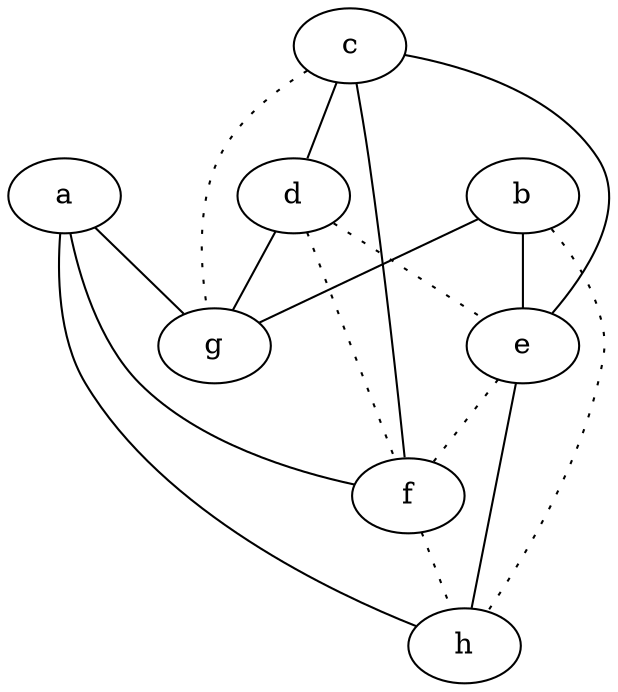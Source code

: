 graph {
a -- f;
a -- g;
a -- h;
b -- e;
b -- g;
b -- h [style=dotted];
c -- d;
c -- e;
c -- f;
c -- g [style=dotted];
d -- e [style=dotted];
d -- f [style=dotted];
d -- g;
e -- f [style=dotted];
e -- h;
f -- h [style=dotted];
}
